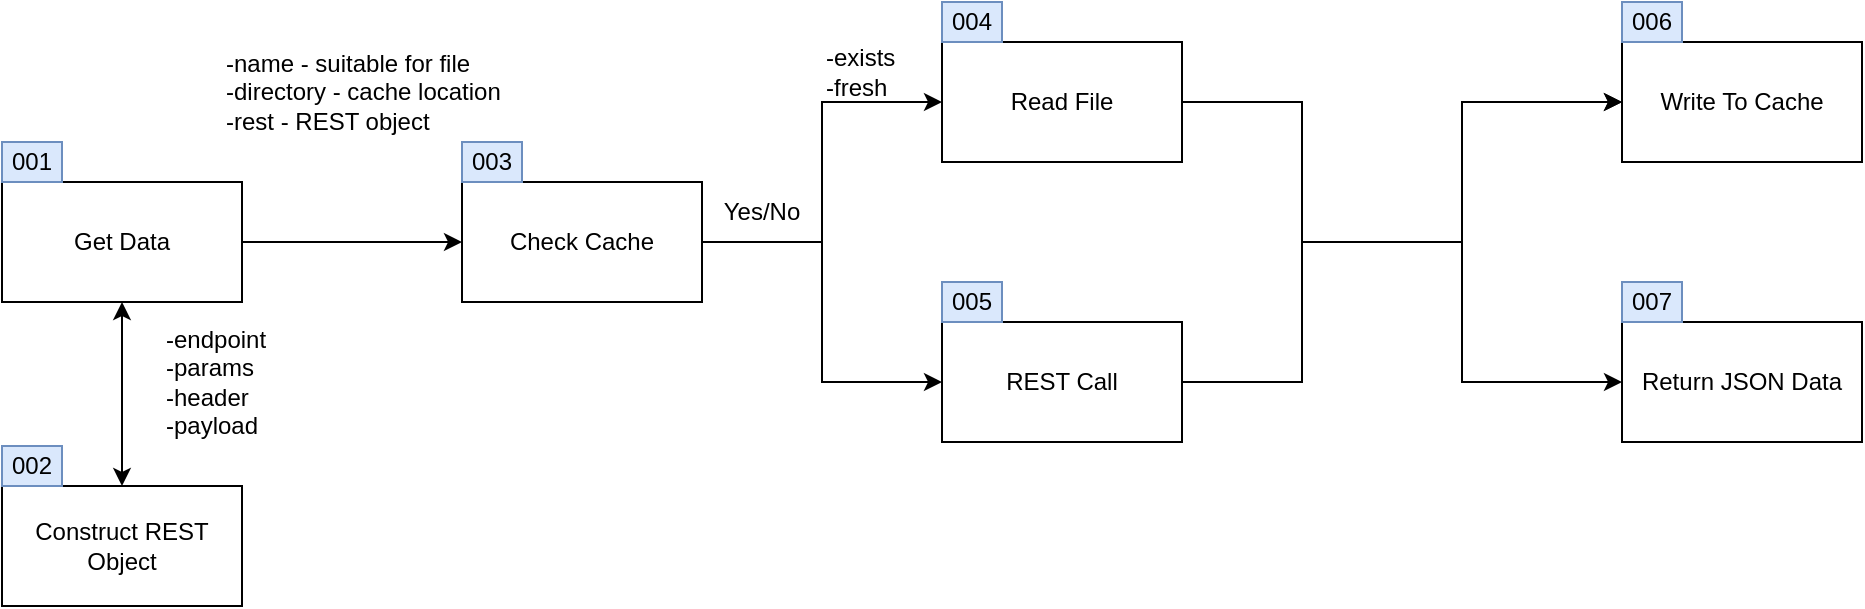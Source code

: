 <mxfile version="20.2.5" type="device"><diagram id="-KOBtbK3k82Nqn66jG3T" name="Page-1"><mxGraphModel dx="2161" dy="688" grid="1" gridSize="10" guides="1" tooltips="1" connect="1" arrows="1" fold="1" page="1" pageScale="1" pageWidth="827" pageHeight="583" math="0" shadow="0"><root><mxCell id="0"/><mxCell id="1" parent="0"/><mxCell id="kzpn_8kPNwYL_I6SuZU1-1" value="&lt;div&gt;REST Call&lt;/div&gt;" style="rounded=0;whiteSpace=wrap;html=1;" parent="1" vertex="1"><mxGeometry x="440" y="180" width="120" height="60" as="geometry"/></mxCell><mxCell id="kzpn_8kPNwYL_I6SuZU1-2" value="Check Cache" style="rounded=0;whiteSpace=wrap;html=1;" parent="1" vertex="1"><mxGeometry x="200" y="110" width="120" height="60" as="geometry"/></mxCell><mxCell id="kzpn_8kPNwYL_I6SuZU1-3" value="" style="endArrow=classic;html=1;rounded=0;exitX=1;exitY=0.5;exitDx=0;exitDy=0;entryX=0;entryY=0.5;entryDx=0;entryDy=0;" parent="1" source="kzpn_8kPNwYL_I6SuZU1-2" target="kzpn_8kPNwYL_I6SuZU1-1" edge="1"><mxGeometry width="50" height="50" relative="1" as="geometry"><mxPoint x="220" y="180" as="sourcePoint"/><mxPoint x="270" y="130" as="targetPoint"/><Array as="points"><mxPoint x="380" y="140"/><mxPoint x="380" y="210"/></Array></mxGeometry></mxCell><mxCell id="kzpn_8kPNwYL_I6SuZU1-4" value="&lt;div&gt;Read File&lt;/div&gt;" style="rounded=0;whiteSpace=wrap;html=1;" parent="1" vertex="1"><mxGeometry x="440" y="40" width="120" height="60" as="geometry"/></mxCell><mxCell id="kzpn_8kPNwYL_I6SuZU1-5" value="" style="endArrow=classic;html=1;rounded=0;exitX=1;exitY=0.5;exitDx=0;exitDy=0;entryX=0;entryY=0.5;entryDx=0;entryDy=0;" parent="1" source="kzpn_8kPNwYL_I6SuZU1-2" target="kzpn_8kPNwYL_I6SuZU1-4" edge="1"><mxGeometry width="50" height="50" relative="1" as="geometry"><mxPoint x="410" y="180" as="sourcePoint"/><mxPoint x="460" y="130" as="targetPoint"/><Array as="points"><mxPoint x="380" y="140"/><mxPoint x="380" y="70"/></Array></mxGeometry></mxCell><mxCell id="kzpn_8kPNwYL_I6SuZU1-6" value="Write To Cache" style="rounded=0;whiteSpace=wrap;html=1;" parent="1" vertex="1"><mxGeometry x="780" y="40" width="120" height="60" as="geometry"/></mxCell><mxCell id="kzpn_8kPNwYL_I6SuZU1-7" value="" style="endArrow=classic;html=1;rounded=0;exitX=1;exitY=0.5;exitDx=0;exitDy=0;entryX=0;entryY=0.5;entryDx=0;entryDy=0;" parent="1" source="kzpn_8kPNwYL_I6SuZU1-4" target="kzpn_8kPNwYL_I6SuZU1-6" edge="1"><mxGeometry width="50" height="50" relative="1" as="geometry"><mxPoint x="530" y="120" as="sourcePoint"/><mxPoint x="580" y="70" as="targetPoint"/><Array as="points"><mxPoint x="620" y="70"/><mxPoint x="620" y="140"/><mxPoint x="700" y="140"/><mxPoint x="700" y="70"/></Array></mxGeometry></mxCell><mxCell id="kzpn_8kPNwYL_I6SuZU1-8" value="" style="endArrow=classic;html=1;rounded=0;exitX=1;exitY=0.5;exitDx=0;exitDy=0;entryX=0;entryY=0.5;entryDx=0;entryDy=0;" parent="1" source="kzpn_8kPNwYL_I6SuZU1-1" target="kzpn_8kPNwYL_I6SuZU1-6" edge="1"><mxGeometry width="50" height="50" relative="1" as="geometry"><mxPoint x="530" y="120" as="sourcePoint"/><mxPoint x="580" y="70" as="targetPoint"/><Array as="points"><mxPoint x="620" y="210"/><mxPoint x="620" y="140"/><mxPoint x="700" y="140"/><mxPoint x="700" y="70"/></Array></mxGeometry></mxCell><mxCell id="kzpn_8kPNwYL_I6SuZU1-9" value="Get Data" style="rounded=0;whiteSpace=wrap;html=1;" parent="1" vertex="1"><mxGeometry x="-30" y="110" width="120" height="60" as="geometry"/></mxCell><mxCell id="kzpn_8kPNwYL_I6SuZU1-10" value="" style="endArrow=classic;html=1;rounded=0;exitX=1;exitY=0.5;exitDx=0;exitDy=0;entryX=0;entryY=0.5;entryDx=0;entryDy=0;" parent="1" source="kzpn_8kPNwYL_I6SuZU1-9" target="kzpn_8kPNwYL_I6SuZU1-2" edge="1"><mxGeometry width="50" height="50" relative="1" as="geometry"><mxPoint x="190" y="120" as="sourcePoint"/><mxPoint x="240" y="70" as="targetPoint"/></mxGeometry></mxCell><mxCell id="kzpn_8kPNwYL_I6SuZU1-11" value="&lt;div&gt;-name - suitable for file&lt;/div&gt;&lt;div&gt;-directory - cache location&lt;br&gt;&lt;/div&gt;&lt;div&gt;-rest - REST object&lt;br&gt;&lt;/div&gt;" style="text;html=1;strokeColor=none;fillColor=none;align=left;verticalAlign=middle;whiteSpace=wrap;rounded=0;" parent="1" vertex="1"><mxGeometry x="80" y="50" width="150" height="30" as="geometry"/></mxCell><mxCell id="kzpn_8kPNwYL_I6SuZU1-12" value="Construct REST Object" style="rounded=0;whiteSpace=wrap;html=1;" parent="1" vertex="1"><mxGeometry x="-30" y="262" width="120" height="60" as="geometry"/></mxCell><mxCell id="kzpn_8kPNwYL_I6SuZU1-13" value="" style="endArrow=classic;startArrow=classic;html=1;rounded=0;exitX=0.5;exitY=0;exitDx=0;exitDy=0;entryX=0.5;entryY=1;entryDx=0;entryDy=0;" parent="1" source="kzpn_8kPNwYL_I6SuZU1-12" target="kzpn_8kPNwYL_I6SuZU1-9" edge="1"><mxGeometry width="50" height="50" relative="1" as="geometry"><mxPoint x="90" y="120" as="sourcePoint"/><mxPoint x="140" y="70" as="targetPoint"/></mxGeometry></mxCell><mxCell id="kzpn_8kPNwYL_I6SuZU1-14" value="&lt;div&gt;-endpoint&lt;/div&gt;&lt;div&gt;-params&lt;/div&gt;&lt;div&gt;-header&lt;/div&gt;&lt;div&gt;-payload&lt;br&gt;&lt;/div&gt;" style="text;html=1;strokeColor=none;fillColor=none;align=left;verticalAlign=middle;whiteSpace=wrap;rounded=0;" parent="1" vertex="1"><mxGeometry x="50" y="195" width="60" height="30" as="geometry"/></mxCell><mxCell id="kzpn_8kPNwYL_I6SuZU1-15" value="Yes/No" style="text;html=1;strokeColor=none;fillColor=none;align=center;verticalAlign=middle;whiteSpace=wrap;rounded=0;" parent="1" vertex="1"><mxGeometry x="320" y="110" width="60" height="30" as="geometry"/></mxCell><mxCell id="kzpn_8kPNwYL_I6SuZU1-16" value="&lt;div&gt;-exists&lt;/div&gt;&lt;div&gt;-fresh&lt;br&gt;&lt;/div&gt;" style="text;html=1;strokeColor=none;fillColor=none;align=left;verticalAlign=middle;whiteSpace=wrap;rounded=0;" parent="1" vertex="1"><mxGeometry x="380" y="40" width="60" height="30" as="geometry"/></mxCell><mxCell id="duBcjw7-VBAb7bD8AQ11-1" value="Return JSON Data" style="rounded=0;whiteSpace=wrap;html=1;" vertex="1" parent="1"><mxGeometry x="780" y="180" width="120" height="60" as="geometry"/></mxCell><mxCell id="duBcjw7-VBAb7bD8AQ11-4" value="" style="endArrow=classic;html=1;rounded=0;entryX=0;entryY=0.5;entryDx=0;entryDy=0;" edge="1" parent="1" target="duBcjw7-VBAb7bD8AQ11-1"><mxGeometry width="50" height="50" relative="1" as="geometry"><mxPoint x="700" y="140" as="sourcePoint"/><mxPoint x="800" y="130" as="targetPoint"/><Array as="points"><mxPoint x="700" y="210"/></Array></mxGeometry></mxCell><mxCell id="duBcjw7-VBAb7bD8AQ11-5" value="001" style="text;html=1;strokeColor=#6c8ebf;fillColor=#dae8fc;align=center;verticalAlign=middle;whiteSpace=wrap;rounded=0;" vertex="1" parent="1"><mxGeometry x="-30" y="90" width="30" height="20" as="geometry"/></mxCell><mxCell id="duBcjw7-VBAb7bD8AQ11-6" value="002" style="text;html=1;strokeColor=#6c8ebf;fillColor=#dae8fc;align=center;verticalAlign=middle;whiteSpace=wrap;rounded=0;" vertex="1" parent="1"><mxGeometry x="-30" y="242" width="30" height="20" as="geometry"/></mxCell><mxCell id="duBcjw7-VBAb7bD8AQ11-7" value="003" style="text;html=1;strokeColor=#6c8ebf;fillColor=#dae8fc;align=center;verticalAlign=middle;whiteSpace=wrap;rounded=0;" vertex="1" parent="1"><mxGeometry x="200" y="90" width="30" height="20" as="geometry"/></mxCell><mxCell id="duBcjw7-VBAb7bD8AQ11-8" value="004" style="text;html=1;strokeColor=#6c8ebf;fillColor=#dae8fc;align=center;verticalAlign=middle;whiteSpace=wrap;rounded=0;" vertex="1" parent="1"><mxGeometry x="440" y="20" width="30" height="20" as="geometry"/></mxCell><mxCell id="duBcjw7-VBAb7bD8AQ11-9" value="005" style="text;html=1;strokeColor=#6c8ebf;fillColor=#dae8fc;align=center;verticalAlign=middle;whiteSpace=wrap;rounded=0;" vertex="1" parent="1"><mxGeometry x="440" y="160" width="30" height="20" as="geometry"/></mxCell><mxCell id="duBcjw7-VBAb7bD8AQ11-10" value="006" style="text;html=1;strokeColor=#6c8ebf;fillColor=#dae8fc;align=center;verticalAlign=middle;whiteSpace=wrap;rounded=0;" vertex="1" parent="1"><mxGeometry x="780" y="20" width="30" height="20" as="geometry"/></mxCell><mxCell id="duBcjw7-VBAb7bD8AQ11-11" value="007" style="text;html=1;strokeColor=#6c8ebf;fillColor=#dae8fc;align=center;verticalAlign=middle;whiteSpace=wrap;rounded=0;" vertex="1" parent="1"><mxGeometry x="780" y="160" width="30" height="20" as="geometry"/></mxCell></root></mxGraphModel></diagram></mxfile>